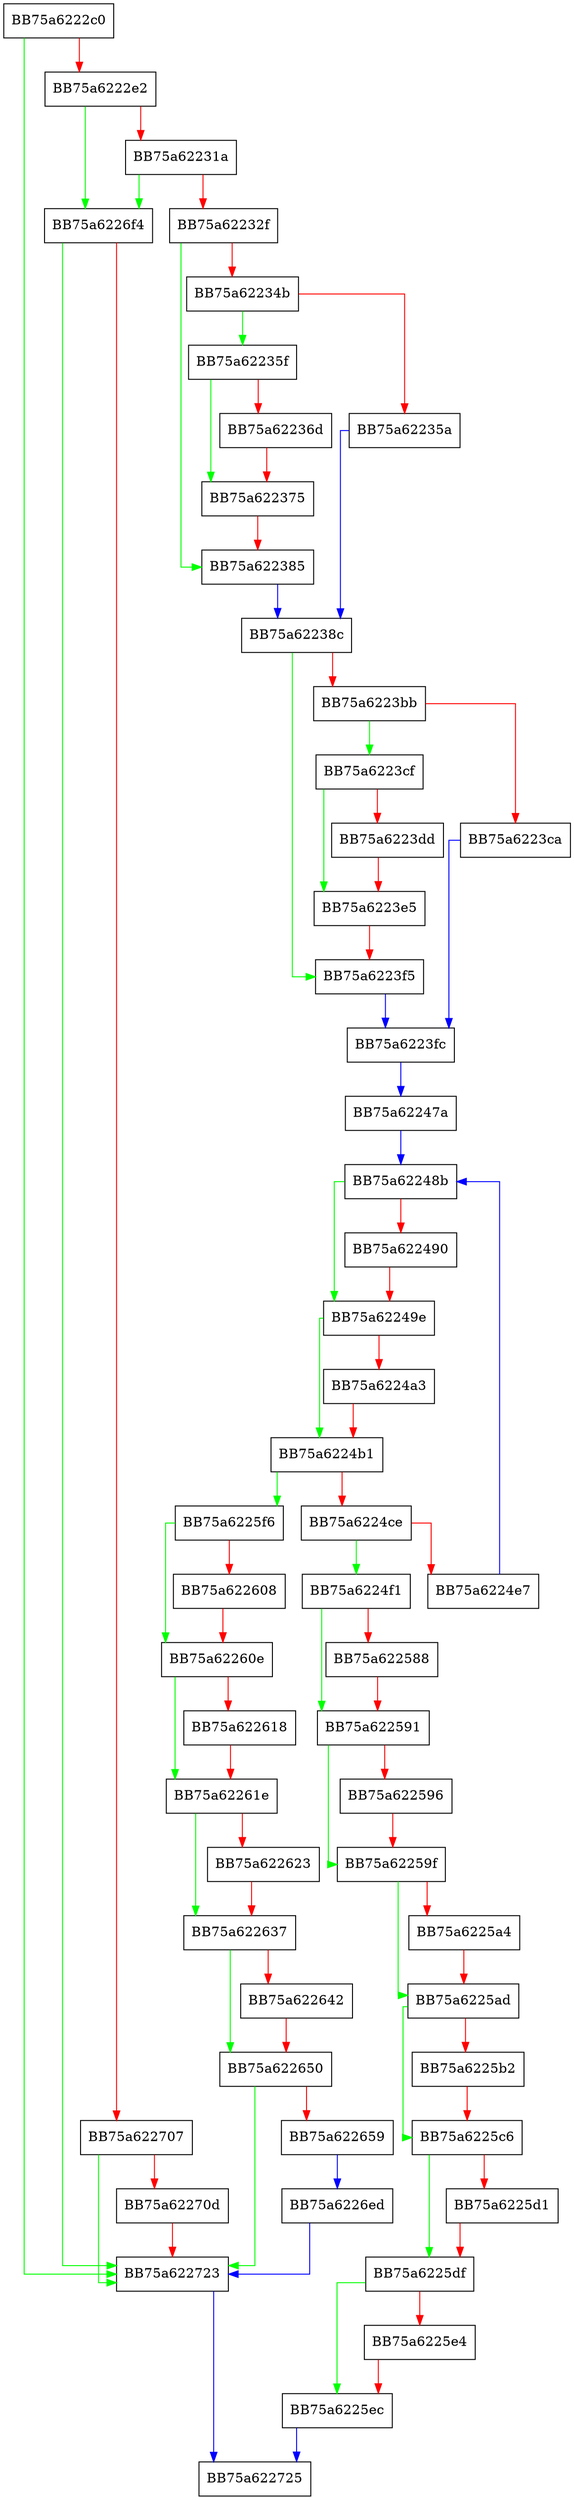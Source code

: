 digraph FindObjectInDir {
  node [shape="box"];
  graph [splines=ortho];
  BB75a6222c0 -> BB75a622723 [color="green"];
  BB75a6222c0 -> BB75a6222e2 [color="red"];
  BB75a6222e2 -> BB75a6226f4 [color="green"];
  BB75a6222e2 -> BB75a62231a [color="red"];
  BB75a62231a -> BB75a6226f4 [color="green"];
  BB75a62231a -> BB75a62232f [color="red"];
  BB75a62232f -> BB75a622385 [color="green"];
  BB75a62232f -> BB75a62234b [color="red"];
  BB75a62234b -> BB75a62235f [color="green"];
  BB75a62234b -> BB75a62235a [color="red"];
  BB75a62235a -> BB75a62238c [color="blue"];
  BB75a62235f -> BB75a622375 [color="green"];
  BB75a62235f -> BB75a62236d [color="red"];
  BB75a62236d -> BB75a622375 [color="red"];
  BB75a622375 -> BB75a622385 [color="red"];
  BB75a622385 -> BB75a62238c [color="blue"];
  BB75a62238c -> BB75a6223f5 [color="green"];
  BB75a62238c -> BB75a6223bb [color="red"];
  BB75a6223bb -> BB75a6223cf [color="green"];
  BB75a6223bb -> BB75a6223ca [color="red"];
  BB75a6223ca -> BB75a6223fc [color="blue"];
  BB75a6223cf -> BB75a6223e5 [color="green"];
  BB75a6223cf -> BB75a6223dd [color="red"];
  BB75a6223dd -> BB75a6223e5 [color="red"];
  BB75a6223e5 -> BB75a6223f5 [color="red"];
  BB75a6223f5 -> BB75a6223fc [color="blue"];
  BB75a6223fc -> BB75a62247a [color="blue"];
  BB75a62247a -> BB75a62248b [color="blue"];
  BB75a62248b -> BB75a62249e [color="green"];
  BB75a62248b -> BB75a622490 [color="red"];
  BB75a622490 -> BB75a62249e [color="red"];
  BB75a62249e -> BB75a6224b1 [color="green"];
  BB75a62249e -> BB75a6224a3 [color="red"];
  BB75a6224a3 -> BB75a6224b1 [color="red"];
  BB75a6224b1 -> BB75a6225f6 [color="green"];
  BB75a6224b1 -> BB75a6224ce [color="red"];
  BB75a6224ce -> BB75a6224f1 [color="green"];
  BB75a6224ce -> BB75a6224e7 [color="red"];
  BB75a6224e7 -> BB75a62248b [color="blue"];
  BB75a6224f1 -> BB75a622591 [color="green"];
  BB75a6224f1 -> BB75a622588 [color="red"];
  BB75a622588 -> BB75a622591 [color="red"];
  BB75a622591 -> BB75a62259f [color="green"];
  BB75a622591 -> BB75a622596 [color="red"];
  BB75a622596 -> BB75a62259f [color="red"];
  BB75a62259f -> BB75a6225ad [color="green"];
  BB75a62259f -> BB75a6225a4 [color="red"];
  BB75a6225a4 -> BB75a6225ad [color="red"];
  BB75a6225ad -> BB75a6225c6 [color="green"];
  BB75a6225ad -> BB75a6225b2 [color="red"];
  BB75a6225b2 -> BB75a6225c6 [color="red"];
  BB75a6225c6 -> BB75a6225df [color="green"];
  BB75a6225c6 -> BB75a6225d1 [color="red"];
  BB75a6225d1 -> BB75a6225df [color="red"];
  BB75a6225df -> BB75a6225ec [color="green"];
  BB75a6225df -> BB75a6225e4 [color="red"];
  BB75a6225e4 -> BB75a6225ec [color="red"];
  BB75a6225ec -> BB75a622725 [color="blue"];
  BB75a6225f6 -> BB75a62260e [color="green"];
  BB75a6225f6 -> BB75a622608 [color="red"];
  BB75a622608 -> BB75a62260e [color="red"];
  BB75a62260e -> BB75a62261e [color="green"];
  BB75a62260e -> BB75a622618 [color="red"];
  BB75a622618 -> BB75a62261e [color="red"];
  BB75a62261e -> BB75a622637 [color="green"];
  BB75a62261e -> BB75a622623 [color="red"];
  BB75a622623 -> BB75a622637 [color="red"];
  BB75a622637 -> BB75a622650 [color="green"];
  BB75a622637 -> BB75a622642 [color="red"];
  BB75a622642 -> BB75a622650 [color="red"];
  BB75a622650 -> BB75a622723 [color="green"];
  BB75a622650 -> BB75a622659 [color="red"];
  BB75a622659 -> BB75a6226ed [color="blue"];
  BB75a6226ed -> BB75a622723 [color="blue"];
  BB75a6226f4 -> BB75a622723 [color="green"];
  BB75a6226f4 -> BB75a622707 [color="red"];
  BB75a622707 -> BB75a622723 [color="green"];
  BB75a622707 -> BB75a62270d [color="red"];
  BB75a62270d -> BB75a622723 [color="red"];
  BB75a622723 -> BB75a622725 [color="blue"];
}